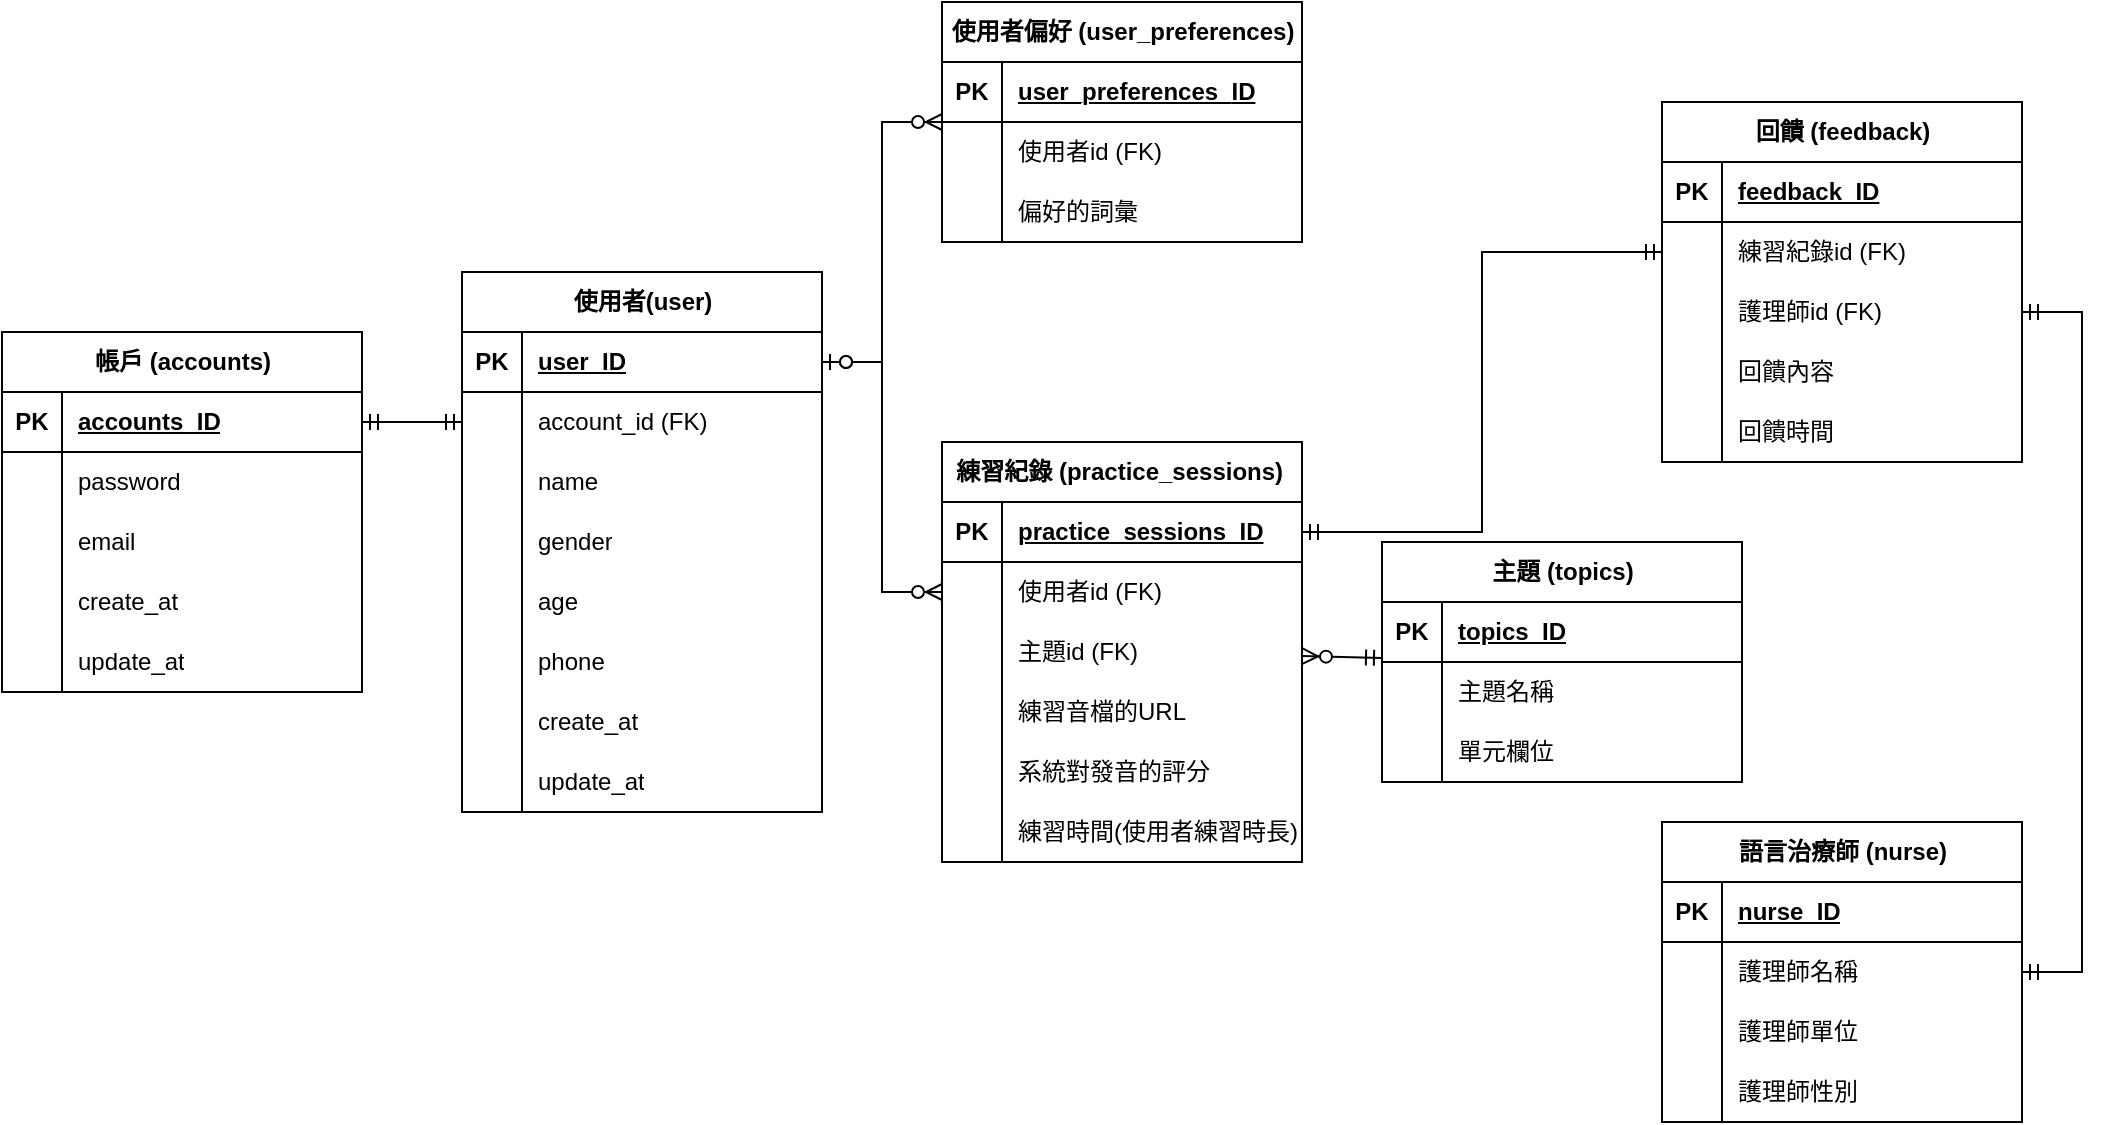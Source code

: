 <mxfile>
    <diagram name="第 1 页" id="xng4-7heC_wi3o0esxaa">
        <mxGraphModel dx="450" dy="719" grid="1" gridSize="10" guides="1" tooltips="1" connect="1" arrows="1" fold="1" page="1" pageScale="1" pageWidth="827" pageHeight="1169" math="0" shadow="0">
            <root>
                <mxCell id="0"/>
                <mxCell id="1" parent="0"/>
                <mxCell id="W5Zy3oNBpx1CfStEJa3C-1" value="&lt;font style=&quot;vertical-align: inherit;&quot;&gt;&lt;font style=&quot;vertical-align: inherit;&quot;&gt;使用者(user)&lt;/font&gt;&lt;/font&gt;" style="shape=table;startSize=30;container=1;collapsible=1;childLayout=tableLayout;fixedRows=1;rowLines=0;fontStyle=1;align=center;resizeLast=1;html=1;" parent="1" vertex="1">
                    <mxGeometry x="300" y="405" width="180" height="270" as="geometry"/>
                </mxCell>
                <mxCell id="W5Zy3oNBpx1CfStEJa3C-2" value="" style="shape=tableRow;horizontal=0;startSize=0;swimlaneHead=0;swimlaneBody=0;fillColor=none;collapsible=0;dropTarget=0;points=[[0,0.5],[1,0.5]];portConstraint=eastwest;top=0;left=0;right=0;bottom=1;" parent="W5Zy3oNBpx1CfStEJa3C-1" vertex="1">
                    <mxGeometry y="30" width="180" height="30" as="geometry"/>
                </mxCell>
                <mxCell id="W5Zy3oNBpx1CfStEJa3C-3" value="PK" style="shape=partialRectangle;connectable=0;fillColor=none;top=0;left=0;bottom=0;right=0;fontStyle=1;overflow=hidden;whiteSpace=wrap;html=1;" parent="W5Zy3oNBpx1CfStEJa3C-2" vertex="1">
                    <mxGeometry width="30" height="30" as="geometry">
                        <mxRectangle width="30" height="30" as="alternateBounds"/>
                    </mxGeometry>
                </mxCell>
                <mxCell id="W5Zy3oNBpx1CfStEJa3C-4" value="user_ID" style="shape=partialRectangle;connectable=0;fillColor=none;top=0;left=0;bottom=0;right=0;align=left;spacingLeft=6;fontStyle=5;overflow=hidden;whiteSpace=wrap;html=1;" parent="W5Zy3oNBpx1CfStEJa3C-2" vertex="1">
                    <mxGeometry x="30" width="150" height="30" as="geometry">
                        <mxRectangle width="150" height="30" as="alternateBounds"/>
                    </mxGeometry>
                </mxCell>
                <mxCell id="W5Zy3oNBpx1CfStEJa3C-11" value="" style="shape=tableRow;horizontal=0;startSize=0;swimlaneHead=0;swimlaneBody=0;fillColor=none;collapsible=0;dropTarget=0;points=[[0,0.5],[1,0.5]];portConstraint=eastwest;top=0;left=0;right=0;bottom=0;" parent="W5Zy3oNBpx1CfStEJa3C-1" vertex="1">
                    <mxGeometry y="60" width="180" height="30" as="geometry"/>
                </mxCell>
                <mxCell id="W5Zy3oNBpx1CfStEJa3C-12" value="" style="shape=partialRectangle;connectable=0;fillColor=none;top=0;left=0;bottom=0;right=0;editable=1;overflow=hidden;whiteSpace=wrap;html=1;" parent="W5Zy3oNBpx1CfStEJa3C-11" vertex="1">
                    <mxGeometry width="30" height="30" as="geometry">
                        <mxRectangle width="30" height="30" as="alternateBounds"/>
                    </mxGeometry>
                </mxCell>
                <mxCell id="W5Zy3oNBpx1CfStEJa3C-13" value="&lt;font style=&quot;vertical-align: inherit;&quot;&gt;&lt;font style=&quot;vertical-align: inherit;&quot;&gt;&lt;font style=&quot;vertical-align: inherit;&quot;&gt;&lt;font style=&quot;vertical-align: inherit;&quot;&gt;&lt;font style=&quot;vertical-align: inherit;&quot;&gt;&lt;font style=&quot;vertical-align: inherit;&quot;&gt;account_id (FK)&lt;/font&gt;&lt;/font&gt;&lt;/font&gt;&lt;/font&gt;&lt;/font&gt;&lt;/font&gt;" style="shape=partialRectangle;connectable=0;fillColor=none;top=0;left=0;bottom=0;right=0;align=left;spacingLeft=6;overflow=hidden;whiteSpace=wrap;html=1;" parent="W5Zy3oNBpx1CfStEJa3C-11" vertex="1">
                    <mxGeometry x="30" width="150" height="30" as="geometry">
                        <mxRectangle width="150" height="30" as="alternateBounds"/>
                    </mxGeometry>
                </mxCell>
                <mxCell id="W5Zy3oNBpx1CfStEJa3C-5" value="" style="shape=tableRow;horizontal=0;startSize=0;swimlaneHead=0;swimlaneBody=0;fillColor=none;collapsible=0;dropTarget=0;points=[[0,0.5],[1,0.5]];portConstraint=eastwest;top=0;left=0;right=0;bottom=0;" parent="W5Zy3oNBpx1CfStEJa3C-1" vertex="1">
                    <mxGeometry y="90" width="180" height="30" as="geometry"/>
                </mxCell>
                <mxCell id="W5Zy3oNBpx1CfStEJa3C-6" value="" style="shape=partialRectangle;connectable=0;fillColor=none;top=0;left=0;bottom=0;right=0;editable=1;overflow=hidden;whiteSpace=wrap;html=1;" parent="W5Zy3oNBpx1CfStEJa3C-5" vertex="1">
                    <mxGeometry width="30" height="30" as="geometry">
                        <mxRectangle width="30" height="30" as="alternateBounds"/>
                    </mxGeometry>
                </mxCell>
                <mxCell id="W5Zy3oNBpx1CfStEJa3C-7" value="&lt;font style=&quot;vertical-align: inherit;&quot;&gt;&lt;font style=&quot;vertical-align: inherit;&quot;&gt;name&lt;/font&gt;&lt;/font&gt;" style="shape=partialRectangle;connectable=0;fillColor=none;top=0;left=0;bottom=0;right=0;align=left;spacingLeft=6;overflow=hidden;whiteSpace=wrap;html=1;" parent="W5Zy3oNBpx1CfStEJa3C-5" vertex="1">
                    <mxGeometry x="30" width="150" height="30" as="geometry">
                        <mxRectangle width="150" height="30" as="alternateBounds"/>
                    </mxGeometry>
                </mxCell>
                <mxCell id="W5Zy3oNBpx1CfStEJa3C-8" value="" style="shape=tableRow;horizontal=0;startSize=0;swimlaneHead=0;swimlaneBody=0;fillColor=none;collapsible=0;dropTarget=0;points=[[0,0.5],[1,0.5]];portConstraint=eastwest;top=0;left=0;right=0;bottom=0;" parent="W5Zy3oNBpx1CfStEJa3C-1" vertex="1">
                    <mxGeometry y="120" width="180" height="30" as="geometry"/>
                </mxCell>
                <mxCell id="W5Zy3oNBpx1CfStEJa3C-9" value="" style="shape=partialRectangle;connectable=0;fillColor=none;top=0;left=0;bottom=0;right=0;editable=1;overflow=hidden;whiteSpace=wrap;html=1;" parent="W5Zy3oNBpx1CfStEJa3C-8" vertex="1">
                    <mxGeometry width="30" height="30" as="geometry">
                        <mxRectangle width="30" height="30" as="alternateBounds"/>
                    </mxGeometry>
                </mxCell>
                <mxCell id="W5Zy3oNBpx1CfStEJa3C-10" value="&lt;font style=&quot;vertical-align: inherit;&quot;&gt;&lt;font style=&quot;vertical-align: inherit;&quot;&gt;&lt;font style=&quot;vertical-align: inherit;&quot;&gt;&lt;font style=&quot;vertical-align: inherit;&quot;&gt;gender&lt;/font&gt;&lt;/font&gt;&lt;/font&gt;&lt;/font&gt;" style="shape=partialRectangle;connectable=0;fillColor=none;top=0;left=0;bottom=0;right=0;align=left;spacingLeft=6;overflow=hidden;whiteSpace=wrap;html=1;" parent="W5Zy3oNBpx1CfStEJa3C-8" vertex="1">
                    <mxGeometry x="30" width="150" height="30" as="geometry">
                        <mxRectangle width="150" height="30" as="alternateBounds"/>
                    </mxGeometry>
                </mxCell>
                <mxCell id="W5Zy3oNBpx1CfStEJa3C-17" value="" style="shape=tableRow;horizontal=0;startSize=0;swimlaneHead=0;swimlaneBody=0;fillColor=none;collapsible=0;dropTarget=0;points=[[0,0.5],[1,0.5]];portConstraint=eastwest;top=0;left=0;right=0;bottom=0;" parent="W5Zy3oNBpx1CfStEJa3C-1" vertex="1">
                    <mxGeometry y="150" width="180" height="30" as="geometry"/>
                </mxCell>
                <mxCell id="W5Zy3oNBpx1CfStEJa3C-18" value="" style="shape=partialRectangle;connectable=0;fillColor=none;top=0;left=0;bottom=0;right=0;editable=1;overflow=hidden;whiteSpace=wrap;html=1;" parent="W5Zy3oNBpx1CfStEJa3C-17" vertex="1">
                    <mxGeometry width="30" height="30" as="geometry">
                        <mxRectangle width="30" height="30" as="alternateBounds"/>
                    </mxGeometry>
                </mxCell>
                <mxCell id="W5Zy3oNBpx1CfStEJa3C-19" value="&lt;font style=&quot;vertical-align: inherit;&quot;&gt;&lt;font style=&quot;vertical-align: inherit;&quot;&gt;age&lt;/font&gt;&lt;/font&gt;" style="shape=partialRectangle;connectable=0;fillColor=none;top=0;left=0;bottom=0;right=0;align=left;spacingLeft=6;overflow=hidden;whiteSpace=wrap;html=1;" parent="W5Zy3oNBpx1CfStEJa3C-17" vertex="1">
                    <mxGeometry x="30" width="150" height="30" as="geometry">
                        <mxRectangle width="150" height="30" as="alternateBounds"/>
                    </mxGeometry>
                </mxCell>
                <mxCell id="W5Zy3oNBpx1CfStEJa3C-14" value="" style="shape=tableRow;horizontal=0;startSize=0;swimlaneHead=0;swimlaneBody=0;fillColor=none;collapsible=0;dropTarget=0;points=[[0,0.5],[1,0.5]];portConstraint=eastwest;top=0;left=0;right=0;bottom=0;" parent="W5Zy3oNBpx1CfStEJa3C-1" vertex="1">
                    <mxGeometry y="180" width="180" height="30" as="geometry"/>
                </mxCell>
                <mxCell id="W5Zy3oNBpx1CfStEJa3C-15" value="" style="shape=partialRectangle;connectable=0;fillColor=none;top=0;left=0;bottom=0;right=0;editable=1;overflow=hidden;whiteSpace=wrap;html=1;" parent="W5Zy3oNBpx1CfStEJa3C-14" vertex="1">
                    <mxGeometry width="30" height="30" as="geometry">
                        <mxRectangle width="30" height="30" as="alternateBounds"/>
                    </mxGeometry>
                </mxCell>
                <mxCell id="W5Zy3oNBpx1CfStEJa3C-16" value="&lt;font style=&quot;vertical-align: inherit;&quot;&gt;&lt;font style=&quot;vertical-align: inherit;&quot;&gt;phone&lt;/font&gt;&lt;/font&gt;" style="shape=partialRectangle;connectable=0;fillColor=none;top=0;left=0;bottom=0;right=0;align=left;spacingLeft=6;overflow=hidden;whiteSpace=wrap;html=1;" parent="W5Zy3oNBpx1CfStEJa3C-14" vertex="1">
                    <mxGeometry x="30" width="150" height="30" as="geometry">
                        <mxRectangle width="150" height="30" as="alternateBounds"/>
                    </mxGeometry>
                </mxCell>
                <mxCell id="W5Zy3oNBpx1CfStEJa3C-55" style="edgeStyle=orthogonalEdgeStyle;rounded=0;orthogonalLoop=1;jettySize=auto;html=1;exitX=1;exitY=0.5;exitDx=0;exitDy=0;" parent="W5Zy3oNBpx1CfStEJa3C-1" source="W5Zy3oNBpx1CfStEJa3C-11" target="W5Zy3oNBpx1CfStEJa3C-11" edge="1">
                    <mxGeometry relative="1" as="geometry"/>
                </mxCell>
                <mxCell id="2" value="" style="shape=tableRow;horizontal=0;startSize=0;swimlaneHead=0;swimlaneBody=0;fillColor=none;collapsible=0;dropTarget=0;points=[[0,0.5],[1,0.5]];portConstraint=eastwest;top=0;left=0;right=0;bottom=0;" vertex="1" parent="W5Zy3oNBpx1CfStEJa3C-1">
                    <mxGeometry y="210" width="180" height="30" as="geometry"/>
                </mxCell>
                <mxCell id="3" value="" style="shape=partialRectangle;connectable=0;fillColor=none;top=0;left=0;bottom=0;right=0;editable=1;overflow=hidden;whiteSpace=wrap;html=1;" vertex="1" parent="2">
                    <mxGeometry width="30" height="30" as="geometry">
                        <mxRectangle width="30" height="30" as="alternateBounds"/>
                    </mxGeometry>
                </mxCell>
                <mxCell id="4" value="&lt;span style=&quot;color: rgb(0, 0, 0);&quot;&gt;create_at&lt;/span&gt;" style="shape=partialRectangle;connectable=0;fillColor=none;top=0;left=0;bottom=0;right=0;align=left;spacingLeft=6;overflow=hidden;whiteSpace=wrap;html=1;" vertex="1" parent="2">
                    <mxGeometry x="30" width="150" height="30" as="geometry">
                        <mxRectangle width="150" height="30" as="alternateBounds"/>
                    </mxGeometry>
                </mxCell>
                <mxCell id="5" value="" style="shape=tableRow;horizontal=0;startSize=0;swimlaneHead=0;swimlaneBody=0;fillColor=none;collapsible=0;dropTarget=0;points=[[0,0.5],[1,0.5]];portConstraint=eastwest;top=0;left=0;right=0;bottom=0;" vertex="1" parent="W5Zy3oNBpx1CfStEJa3C-1">
                    <mxGeometry y="240" width="180" height="30" as="geometry"/>
                </mxCell>
                <mxCell id="6" value="" style="shape=partialRectangle;connectable=0;fillColor=none;top=0;left=0;bottom=0;right=0;editable=1;overflow=hidden;whiteSpace=wrap;html=1;" vertex="1" parent="5">
                    <mxGeometry width="30" height="30" as="geometry">
                        <mxRectangle width="30" height="30" as="alternateBounds"/>
                    </mxGeometry>
                </mxCell>
                <mxCell id="7" value="&lt;span style=&quot;color: rgb(0, 0, 0);&quot;&gt;update_at&lt;/span&gt;" style="shape=partialRectangle;connectable=0;fillColor=none;top=0;left=0;bottom=0;right=0;align=left;spacingLeft=6;overflow=hidden;whiteSpace=wrap;html=1;" vertex="1" parent="5">
                    <mxGeometry x="30" width="150" height="30" as="geometry">
                        <mxRectangle width="150" height="30" as="alternateBounds"/>
                    </mxGeometry>
                </mxCell>
                <mxCell id="W5Zy3oNBpx1CfStEJa3C-36" value="&lt;font style=&quot;vertical-align: inherit;&quot;&gt;&lt;font style=&quot;vertical-align: inherit;&quot;&gt;帳戶 (accounts)&lt;/font&gt;&lt;/font&gt;" style="shape=table;startSize=30;container=1;collapsible=1;childLayout=tableLayout;fixedRows=1;rowLines=0;fontStyle=1;align=center;resizeLast=1;html=1;" parent="1" vertex="1">
                    <mxGeometry x="70" y="435" width="180" height="180" as="geometry"/>
                </mxCell>
                <mxCell id="W5Zy3oNBpx1CfStEJa3C-37" value="" style="shape=tableRow;horizontal=0;startSize=0;swimlaneHead=0;swimlaneBody=0;fillColor=none;collapsible=0;dropTarget=0;points=[[0,0.5],[1,0.5]];portConstraint=eastwest;top=0;left=0;right=0;bottom=1;" parent="W5Zy3oNBpx1CfStEJa3C-36" vertex="1">
                    <mxGeometry y="30" width="180" height="30" as="geometry"/>
                </mxCell>
                <mxCell id="W5Zy3oNBpx1CfStEJa3C-38" value="PK" style="shape=partialRectangle;connectable=0;fillColor=none;top=0;left=0;bottom=0;right=0;fontStyle=1;overflow=hidden;whiteSpace=wrap;html=1;" parent="W5Zy3oNBpx1CfStEJa3C-37" vertex="1">
                    <mxGeometry width="30" height="30" as="geometry">
                        <mxRectangle width="30" height="30" as="alternateBounds"/>
                    </mxGeometry>
                </mxCell>
                <mxCell id="W5Zy3oNBpx1CfStEJa3C-39" value="&lt;font style=&quot;vertical-align: inherit;&quot;&gt;&lt;font style=&quot;vertical-align: inherit;&quot;&gt;accounts_ID&lt;/font&gt;&lt;/font&gt;" style="shape=partialRectangle;connectable=0;fillColor=none;top=0;left=0;bottom=0;right=0;align=left;spacingLeft=6;fontStyle=5;overflow=hidden;whiteSpace=wrap;html=1;" parent="W5Zy3oNBpx1CfStEJa3C-37" vertex="1">
                    <mxGeometry x="30" width="150" height="30" as="geometry">
                        <mxRectangle width="150" height="30" as="alternateBounds"/>
                    </mxGeometry>
                </mxCell>
                <mxCell id="W5Zy3oNBpx1CfStEJa3C-40" value="" style="shape=tableRow;horizontal=0;startSize=0;swimlaneHead=0;swimlaneBody=0;fillColor=none;collapsible=0;dropTarget=0;points=[[0,0.5],[1,0.5]];portConstraint=eastwest;top=0;left=0;right=0;bottom=0;" parent="W5Zy3oNBpx1CfStEJa3C-36" vertex="1">
                    <mxGeometry y="60" width="180" height="30" as="geometry"/>
                </mxCell>
                <mxCell id="W5Zy3oNBpx1CfStEJa3C-41" value="" style="shape=partialRectangle;connectable=0;fillColor=none;top=0;left=0;bottom=0;right=0;editable=1;overflow=hidden;whiteSpace=wrap;html=1;" parent="W5Zy3oNBpx1CfStEJa3C-40" vertex="1">
                    <mxGeometry width="30" height="30" as="geometry">
                        <mxRectangle width="30" height="30" as="alternateBounds"/>
                    </mxGeometry>
                </mxCell>
                <mxCell id="W5Zy3oNBpx1CfStEJa3C-42" value="password" style="shape=partialRectangle;connectable=0;fillColor=none;top=0;left=0;bottom=0;right=0;align=left;spacingLeft=6;overflow=hidden;whiteSpace=wrap;html=1;" parent="W5Zy3oNBpx1CfStEJa3C-40" vertex="1">
                    <mxGeometry x="30" width="150" height="30" as="geometry">
                        <mxRectangle width="150" height="30" as="alternateBounds"/>
                    </mxGeometry>
                </mxCell>
                <mxCell id="W5Zy3oNBpx1CfStEJa3C-43" value="" style="shape=tableRow;horizontal=0;startSize=0;swimlaneHead=0;swimlaneBody=0;fillColor=none;collapsible=0;dropTarget=0;points=[[0,0.5],[1,0.5]];portConstraint=eastwest;top=0;left=0;right=0;bottom=0;" parent="W5Zy3oNBpx1CfStEJa3C-36" vertex="1">
                    <mxGeometry y="90" width="180" height="30" as="geometry"/>
                </mxCell>
                <mxCell id="W5Zy3oNBpx1CfStEJa3C-44" value="" style="shape=partialRectangle;connectable=0;fillColor=none;top=0;left=0;bottom=0;right=0;editable=1;overflow=hidden;whiteSpace=wrap;html=1;" parent="W5Zy3oNBpx1CfStEJa3C-43" vertex="1">
                    <mxGeometry width="30" height="30" as="geometry">
                        <mxRectangle width="30" height="30" as="alternateBounds"/>
                    </mxGeometry>
                </mxCell>
                <mxCell id="W5Zy3oNBpx1CfStEJa3C-45" value="email" style="shape=partialRectangle;connectable=0;fillColor=none;top=0;left=0;bottom=0;right=0;align=left;spacingLeft=6;overflow=hidden;whiteSpace=wrap;html=1;" parent="W5Zy3oNBpx1CfStEJa3C-43" vertex="1">
                    <mxGeometry x="30" width="150" height="30" as="geometry">
                        <mxRectangle width="150" height="30" as="alternateBounds"/>
                    </mxGeometry>
                </mxCell>
                <mxCell id="W5Zy3oNBpx1CfStEJa3C-49" value="" style="shape=tableRow;horizontal=0;startSize=0;swimlaneHead=0;swimlaneBody=0;fillColor=none;collapsible=0;dropTarget=0;points=[[0,0.5],[1,0.5]];portConstraint=eastwest;top=0;left=0;right=0;bottom=0;" parent="W5Zy3oNBpx1CfStEJa3C-36" vertex="1">
                    <mxGeometry y="120" width="180" height="30" as="geometry"/>
                </mxCell>
                <mxCell id="W5Zy3oNBpx1CfStEJa3C-50" value="" style="shape=partialRectangle;connectable=0;fillColor=none;top=0;left=0;bottom=0;right=0;editable=1;overflow=hidden;whiteSpace=wrap;html=1;" parent="W5Zy3oNBpx1CfStEJa3C-49" vertex="1">
                    <mxGeometry width="30" height="30" as="geometry">
                        <mxRectangle width="30" height="30" as="alternateBounds"/>
                    </mxGeometry>
                </mxCell>
                <mxCell id="W5Zy3oNBpx1CfStEJa3C-51" value="create_at" style="shape=partialRectangle;connectable=0;fillColor=none;top=0;left=0;bottom=0;right=0;align=left;spacingLeft=6;overflow=hidden;whiteSpace=wrap;html=1;" parent="W5Zy3oNBpx1CfStEJa3C-49" vertex="1">
                    <mxGeometry x="30" width="150" height="30" as="geometry">
                        <mxRectangle width="150" height="30" as="alternateBounds"/>
                    </mxGeometry>
                </mxCell>
                <mxCell id="W5Zy3oNBpx1CfStEJa3C-46" value="" style="shape=tableRow;horizontal=0;startSize=0;swimlaneHead=0;swimlaneBody=0;fillColor=none;collapsible=0;dropTarget=0;points=[[0,0.5],[1,0.5]];portConstraint=eastwest;top=0;left=0;right=0;bottom=0;" parent="W5Zy3oNBpx1CfStEJa3C-36" vertex="1">
                    <mxGeometry y="150" width="180" height="30" as="geometry"/>
                </mxCell>
                <mxCell id="W5Zy3oNBpx1CfStEJa3C-47" value="" style="shape=partialRectangle;connectable=0;fillColor=none;top=0;left=0;bottom=0;right=0;editable=1;overflow=hidden;whiteSpace=wrap;html=1;" parent="W5Zy3oNBpx1CfStEJa3C-46" vertex="1">
                    <mxGeometry width="30" height="30" as="geometry">
                        <mxRectangle width="30" height="30" as="alternateBounds"/>
                    </mxGeometry>
                </mxCell>
                <mxCell id="W5Zy3oNBpx1CfStEJa3C-48" value="update_at" style="shape=partialRectangle;connectable=0;fillColor=none;top=0;left=0;bottom=0;right=0;align=left;spacingLeft=6;overflow=hidden;whiteSpace=wrap;html=1;" parent="W5Zy3oNBpx1CfStEJa3C-46" vertex="1">
                    <mxGeometry x="30" width="150" height="30" as="geometry">
                        <mxRectangle width="150" height="30" as="alternateBounds"/>
                    </mxGeometry>
                </mxCell>
                <mxCell id="W5Zy3oNBpx1CfStEJa3C-56" value="主題 (topics)" style="shape=table;startSize=30;container=1;collapsible=1;childLayout=tableLayout;fixedRows=1;rowLines=0;fontStyle=1;align=center;resizeLast=1;html=1;" parent="1" vertex="1">
                    <mxGeometry x="760" y="540" width="180" height="120" as="geometry"/>
                </mxCell>
                <mxCell id="W5Zy3oNBpx1CfStEJa3C-57" value="" style="shape=tableRow;horizontal=0;startSize=0;swimlaneHead=0;swimlaneBody=0;fillColor=none;collapsible=0;dropTarget=0;points=[[0,0.5],[1,0.5]];portConstraint=eastwest;top=0;left=0;right=0;bottom=1;" parent="W5Zy3oNBpx1CfStEJa3C-56" vertex="1">
                    <mxGeometry y="30" width="180" height="30" as="geometry"/>
                </mxCell>
                <mxCell id="W5Zy3oNBpx1CfStEJa3C-58" value="PK" style="shape=partialRectangle;connectable=0;fillColor=none;top=0;left=0;bottom=0;right=0;fontStyle=1;overflow=hidden;whiteSpace=wrap;html=1;" parent="W5Zy3oNBpx1CfStEJa3C-57" vertex="1">
                    <mxGeometry width="30" height="30" as="geometry">
                        <mxRectangle width="30" height="30" as="alternateBounds"/>
                    </mxGeometry>
                </mxCell>
                <mxCell id="W5Zy3oNBpx1CfStEJa3C-59" value="topics_&lt;span style=&quot;background-color: transparent; color: light-dark(rgb(0, 0, 0), rgb(255, 255, 255));&quot;&gt;ID&lt;/span&gt;" style="shape=partialRectangle;connectable=0;fillColor=none;top=0;left=0;bottom=0;right=0;align=left;spacingLeft=6;fontStyle=5;overflow=hidden;whiteSpace=wrap;html=1;" parent="W5Zy3oNBpx1CfStEJa3C-57" vertex="1">
                    <mxGeometry x="30" width="150" height="30" as="geometry">
                        <mxRectangle width="150" height="30" as="alternateBounds"/>
                    </mxGeometry>
                </mxCell>
                <mxCell id="W5Zy3oNBpx1CfStEJa3C-60" value="" style="shape=tableRow;horizontal=0;startSize=0;swimlaneHead=0;swimlaneBody=0;fillColor=none;collapsible=0;dropTarget=0;points=[[0,0.5],[1,0.5]];portConstraint=eastwest;top=0;left=0;right=0;bottom=0;" parent="W5Zy3oNBpx1CfStEJa3C-56" vertex="1">
                    <mxGeometry y="60" width="180" height="30" as="geometry"/>
                </mxCell>
                <mxCell id="W5Zy3oNBpx1CfStEJa3C-61" value="" style="shape=partialRectangle;connectable=0;fillColor=none;top=0;left=0;bottom=0;right=0;editable=1;overflow=hidden;whiteSpace=wrap;html=1;" parent="W5Zy3oNBpx1CfStEJa3C-60" vertex="1">
                    <mxGeometry width="30" height="30" as="geometry">
                        <mxRectangle width="30" height="30" as="alternateBounds"/>
                    </mxGeometry>
                </mxCell>
                <mxCell id="W5Zy3oNBpx1CfStEJa3C-62" value="主題名稱" style="shape=partialRectangle;connectable=0;fillColor=none;top=0;left=0;bottom=0;right=0;align=left;spacingLeft=6;overflow=hidden;whiteSpace=wrap;html=1;" parent="W5Zy3oNBpx1CfStEJa3C-60" vertex="1">
                    <mxGeometry x="30" width="150" height="30" as="geometry">
                        <mxRectangle width="150" height="30" as="alternateBounds"/>
                    </mxGeometry>
                </mxCell>
                <mxCell id="W5Zy3oNBpx1CfStEJa3C-63" value="" style="shape=tableRow;horizontal=0;startSize=0;swimlaneHead=0;swimlaneBody=0;fillColor=none;collapsible=0;dropTarget=0;points=[[0,0.5],[1,0.5]];portConstraint=eastwest;top=0;left=0;right=0;bottom=0;" parent="W5Zy3oNBpx1CfStEJa3C-56" vertex="1">
                    <mxGeometry y="90" width="180" height="30" as="geometry"/>
                </mxCell>
                <mxCell id="W5Zy3oNBpx1CfStEJa3C-64" value="" style="shape=partialRectangle;connectable=0;fillColor=none;top=0;left=0;bottom=0;right=0;editable=1;overflow=hidden;whiteSpace=wrap;html=1;" parent="W5Zy3oNBpx1CfStEJa3C-63" vertex="1">
                    <mxGeometry width="30" height="30" as="geometry">
                        <mxRectangle width="30" height="30" as="alternateBounds"/>
                    </mxGeometry>
                </mxCell>
                <mxCell id="W5Zy3oNBpx1CfStEJa3C-65" value="單元欄位" style="shape=partialRectangle;connectable=0;fillColor=none;top=0;left=0;bottom=0;right=0;align=left;spacingLeft=6;overflow=hidden;whiteSpace=wrap;html=1;" parent="W5Zy3oNBpx1CfStEJa3C-63" vertex="1">
                    <mxGeometry x="30" width="150" height="30" as="geometry">
                        <mxRectangle width="150" height="30" as="alternateBounds"/>
                    </mxGeometry>
                </mxCell>
                <mxCell id="W5Zy3oNBpx1CfStEJa3C-69" value="使用者偏好 (user_preferences)" style="shape=table;startSize=30;container=1;collapsible=1;childLayout=tableLayout;fixedRows=1;rowLines=0;fontStyle=1;align=center;resizeLast=1;html=1;" parent="1" vertex="1">
                    <mxGeometry x="540" y="270" width="180" height="120" as="geometry"/>
                </mxCell>
                <mxCell id="W5Zy3oNBpx1CfStEJa3C-70" value="" style="shape=tableRow;horizontal=0;startSize=0;swimlaneHead=0;swimlaneBody=0;fillColor=none;collapsible=0;dropTarget=0;points=[[0,0.5],[1,0.5]];portConstraint=eastwest;top=0;left=0;right=0;bottom=1;" parent="W5Zy3oNBpx1CfStEJa3C-69" vertex="1">
                    <mxGeometry y="30" width="180" height="30" as="geometry"/>
                </mxCell>
                <mxCell id="W5Zy3oNBpx1CfStEJa3C-71" value="PK" style="shape=partialRectangle;connectable=0;fillColor=none;top=0;left=0;bottom=0;right=0;fontStyle=1;overflow=hidden;whiteSpace=wrap;html=1;" parent="W5Zy3oNBpx1CfStEJa3C-70" vertex="1">
                    <mxGeometry width="30" height="30" as="geometry">
                        <mxRectangle width="30" height="30" as="alternateBounds"/>
                    </mxGeometry>
                </mxCell>
                <mxCell id="W5Zy3oNBpx1CfStEJa3C-72" value="user_preferences_&lt;span style=&quot;background-color: transparent; color: light-dark(rgb(0, 0, 0), rgb(255, 255, 255));&quot;&gt;ID&lt;/span&gt;" style="shape=partialRectangle;connectable=0;fillColor=none;top=0;left=0;bottom=0;right=0;align=left;spacingLeft=6;fontStyle=5;overflow=hidden;whiteSpace=wrap;html=1;" parent="W5Zy3oNBpx1CfStEJa3C-70" vertex="1">
                    <mxGeometry x="30" width="150" height="30" as="geometry">
                        <mxRectangle width="150" height="30" as="alternateBounds"/>
                    </mxGeometry>
                </mxCell>
                <mxCell id="W5Zy3oNBpx1CfStEJa3C-73" value="" style="shape=tableRow;horizontal=0;startSize=0;swimlaneHead=0;swimlaneBody=0;fillColor=none;collapsible=0;dropTarget=0;points=[[0,0.5],[1,0.5]];portConstraint=eastwest;top=0;left=0;right=0;bottom=0;" parent="W5Zy3oNBpx1CfStEJa3C-69" vertex="1">
                    <mxGeometry y="60" width="180" height="30" as="geometry"/>
                </mxCell>
                <mxCell id="W5Zy3oNBpx1CfStEJa3C-74" value="" style="shape=partialRectangle;connectable=0;fillColor=none;top=0;left=0;bottom=0;right=0;editable=1;overflow=hidden;whiteSpace=wrap;html=1;" parent="W5Zy3oNBpx1CfStEJa3C-73" vertex="1">
                    <mxGeometry width="30" height="30" as="geometry">
                        <mxRectangle width="30" height="30" as="alternateBounds"/>
                    </mxGeometry>
                </mxCell>
                <mxCell id="W5Zy3oNBpx1CfStEJa3C-75" value="使用者id (FK)" style="shape=partialRectangle;connectable=0;fillColor=none;top=0;left=0;bottom=0;right=0;align=left;spacingLeft=6;overflow=hidden;whiteSpace=wrap;html=1;" parent="W5Zy3oNBpx1CfStEJa3C-73" vertex="1">
                    <mxGeometry x="30" width="150" height="30" as="geometry">
                        <mxRectangle width="150" height="30" as="alternateBounds"/>
                    </mxGeometry>
                </mxCell>
                <mxCell id="W5Zy3oNBpx1CfStEJa3C-76" value="" style="shape=tableRow;horizontal=0;startSize=0;swimlaneHead=0;swimlaneBody=0;fillColor=none;collapsible=0;dropTarget=0;points=[[0,0.5],[1,0.5]];portConstraint=eastwest;top=0;left=0;right=0;bottom=0;" parent="W5Zy3oNBpx1CfStEJa3C-69" vertex="1">
                    <mxGeometry y="90" width="180" height="30" as="geometry"/>
                </mxCell>
                <mxCell id="W5Zy3oNBpx1CfStEJa3C-77" value="" style="shape=partialRectangle;connectable=0;fillColor=none;top=0;left=0;bottom=0;right=0;editable=1;overflow=hidden;whiteSpace=wrap;html=1;" parent="W5Zy3oNBpx1CfStEJa3C-76" vertex="1">
                    <mxGeometry width="30" height="30" as="geometry">
                        <mxRectangle width="30" height="30" as="alternateBounds"/>
                    </mxGeometry>
                </mxCell>
                <mxCell id="W5Zy3oNBpx1CfStEJa3C-78" value="偏好的詞彙" style="shape=partialRectangle;connectable=0;fillColor=none;top=0;left=0;bottom=0;right=0;align=left;spacingLeft=6;overflow=hidden;whiteSpace=wrap;html=1;" parent="W5Zy3oNBpx1CfStEJa3C-76" vertex="1">
                    <mxGeometry x="30" width="150" height="30" as="geometry">
                        <mxRectangle width="150" height="30" as="alternateBounds"/>
                    </mxGeometry>
                </mxCell>
                <mxCell id="W5Zy3oNBpx1CfStEJa3C-82" value="練習紀錄 (practice_sessions)&amp;nbsp;" style="shape=table;startSize=30;container=1;collapsible=1;childLayout=tableLayout;fixedRows=1;rowLines=0;fontStyle=1;align=center;resizeLast=1;html=1;" parent="1" vertex="1">
                    <mxGeometry x="540" y="490" width="180" height="210" as="geometry"/>
                </mxCell>
                <mxCell id="W5Zy3oNBpx1CfStEJa3C-83" value="" style="shape=tableRow;horizontal=0;startSize=0;swimlaneHead=0;swimlaneBody=0;fillColor=none;collapsible=0;dropTarget=0;points=[[0,0.5],[1,0.5]];portConstraint=eastwest;top=0;left=0;right=0;bottom=1;" parent="W5Zy3oNBpx1CfStEJa3C-82" vertex="1">
                    <mxGeometry y="30" width="180" height="30" as="geometry"/>
                </mxCell>
                <mxCell id="W5Zy3oNBpx1CfStEJa3C-84" value="PK" style="shape=partialRectangle;connectable=0;fillColor=none;top=0;left=0;bottom=0;right=0;fontStyle=1;overflow=hidden;whiteSpace=wrap;html=1;" parent="W5Zy3oNBpx1CfStEJa3C-83" vertex="1">
                    <mxGeometry width="30" height="30" as="geometry">
                        <mxRectangle width="30" height="30" as="alternateBounds"/>
                    </mxGeometry>
                </mxCell>
                <mxCell id="W5Zy3oNBpx1CfStEJa3C-85" value="practice_sessions_ID" style="shape=partialRectangle;connectable=0;fillColor=none;top=0;left=0;bottom=0;right=0;align=left;spacingLeft=6;fontStyle=5;overflow=hidden;whiteSpace=wrap;html=1;" parent="W5Zy3oNBpx1CfStEJa3C-83" vertex="1">
                    <mxGeometry x="30" width="150" height="30" as="geometry">
                        <mxRectangle width="150" height="30" as="alternateBounds"/>
                    </mxGeometry>
                </mxCell>
                <mxCell id="W5Zy3oNBpx1CfStEJa3C-86" value="" style="shape=tableRow;horizontal=0;startSize=0;swimlaneHead=0;swimlaneBody=0;fillColor=none;collapsible=0;dropTarget=0;points=[[0,0.5],[1,0.5]];portConstraint=eastwest;top=0;left=0;right=0;bottom=0;" parent="W5Zy3oNBpx1CfStEJa3C-82" vertex="1">
                    <mxGeometry y="60" width="180" height="30" as="geometry"/>
                </mxCell>
                <mxCell id="W5Zy3oNBpx1CfStEJa3C-87" value="" style="shape=partialRectangle;connectable=0;fillColor=none;top=0;left=0;bottom=0;right=0;editable=1;overflow=hidden;whiteSpace=wrap;html=1;" parent="W5Zy3oNBpx1CfStEJa3C-86" vertex="1">
                    <mxGeometry width="30" height="30" as="geometry">
                        <mxRectangle width="30" height="30" as="alternateBounds"/>
                    </mxGeometry>
                </mxCell>
                <mxCell id="W5Zy3oNBpx1CfStEJa3C-88" value="使用者id (FK)" style="shape=partialRectangle;connectable=0;fillColor=none;top=0;left=0;bottom=0;right=0;align=left;spacingLeft=6;overflow=hidden;whiteSpace=wrap;html=1;" parent="W5Zy3oNBpx1CfStEJa3C-86" vertex="1">
                    <mxGeometry x="30" width="150" height="30" as="geometry">
                        <mxRectangle width="150" height="30" as="alternateBounds"/>
                    </mxGeometry>
                </mxCell>
                <mxCell id="6vIWUDH3fyMiIDKLVmw7-24" value="" style="shape=tableRow;horizontal=0;startSize=0;swimlaneHead=0;swimlaneBody=0;fillColor=none;collapsible=0;dropTarget=0;points=[[0,0.5],[1,0.5]];portConstraint=eastwest;top=0;left=0;right=0;bottom=0;" parent="W5Zy3oNBpx1CfStEJa3C-82" vertex="1">
                    <mxGeometry y="90" width="180" height="30" as="geometry"/>
                </mxCell>
                <mxCell id="6vIWUDH3fyMiIDKLVmw7-25" value="" style="shape=partialRectangle;connectable=0;fillColor=none;top=0;left=0;bottom=0;right=0;editable=1;overflow=hidden;whiteSpace=wrap;html=1;" parent="6vIWUDH3fyMiIDKLVmw7-24" vertex="1">
                    <mxGeometry width="30" height="30" as="geometry">
                        <mxRectangle width="30" height="30" as="alternateBounds"/>
                    </mxGeometry>
                </mxCell>
                <mxCell id="6vIWUDH3fyMiIDKLVmw7-26" value="主題id (FK)" style="shape=partialRectangle;connectable=0;fillColor=none;top=0;left=0;bottom=0;right=0;align=left;spacingLeft=6;overflow=hidden;whiteSpace=wrap;html=1;" parent="6vIWUDH3fyMiIDKLVmw7-24" vertex="1">
                    <mxGeometry x="30" width="150" height="30" as="geometry">
                        <mxRectangle width="150" height="30" as="alternateBounds"/>
                    </mxGeometry>
                </mxCell>
                <mxCell id="W5Zy3oNBpx1CfStEJa3C-95" value="" style="shape=tableRow;horizontal=0;startSize=0;swimlaneHead=0;swimlaneBody=0;fillColor=none;collapsible=0;dropTarget=0;points=[[0,0.5],[1,0.5]];portConstraint=eastwest;top=0;left=0;right=0;bottom=0;" parent="W5Zy3oNBpx1CfStEJa3C-82" vertex="1">
                    <mxGeometry y="120" width="180" height="30" as="geometry"/>
                </mxCell>
                <mxCell id="W5Zy3oNBpx1CfStEJa3C-96" value="" style="shape=partialRectangle;connectable=0;fillColor=none;top=0;left=0;bottom=0;right=0;editable=1;overflow=hidden;whiteSpace=wrap;html=1;" parent="W5Zy3oNBpx1CfStEJa3C-95" vertex="1">
                    <mxGeometry width="30" height="30" as="geometry">
                        <mxRectangle width="30" height="30" as="alternateBounds"/>
                    </mxGeometry>
                </mxCell>
                <mxCell id="W5Zy3oNBpx1CfStEJa3C-97" value="練習音檔的URL" style="shape=partialRectangle;connectable=0;fillColor=none;top=0;left=0;bottom=0;right=0;align=left;spacingLeft=6;overflow=hidden;whiteSpace=wrap;html=1;" parent="W5Zy3oNBpx1CfStEJa3C-95" vertex="1">
                    <mxGeometry x="30" width="150" height="30" as="geometry">
                        <mxRectangle width="150" height="30" as="alternateBounds"/>
                    </mxGeometry>
                </mxCell>
                <mxCell id="W5Zy3oNBpx1CfStEJa3C-98" value="" style="shape=tableRow;horizontal=0;startSize=0;swimlaneHead=0;swimlaneBody=0;fillColor=none;collapsible=0;dropTarget=0;points=[[0,0.5],[1,0.5]];portConstraint=eastwest;top=0;left=0;right=0;bottom=0;" parent="W5Zy3oNBpx1CfStEJa3C-82" vertex="1">
                    <mxGeometry y="150" width="180" height="30" as="geometry"/>
                </mxCell>
                <mxCell id="W5Zy3oNBpx1CfStEJa3C-99" value="" style="shape=partialRectangle;connectable=0;fillColor=none;top=0;left=0;bottom=0;right=0;editable=1;overflow=hidden;whiteSpace=wrap;html=1;" parent="W5Zy3oNBpx1CfStEJa3C-98" vertex="1">
                    <mxGeometry width="30" height="30" as="geometry">
                        <mxRectangle width="30" height="30" as="alternateBounds"/>
                    </mxGeometry>
                </mxCell>
                <mxCell id="W5Zy3oNBpx1CfStEJa3C-100" value="系統對發音的評分" style="shape=partialRectangle;connectable=0;fillColor=none;top=0;left=0;bottom=0;right=0;align=left;spacingLeft=6;overflow=hidden;whiteSpace=wrap;html=1;" parent="W5Zy3oNBpx1CfStEJa3C-98" vertex="1">
                    <mxGeometry x="30" width="150" height="30" as="geometry">
                        <mxRectangle width="150" height="30" as="alternateBounds"/>
                    </mxGeometry>
                </mxCell>
                <mxCell id="W5Zy3oNBpx1CfStEJa3C-92" value="" style="shape=tableRow;horizontal=0;startSize=0;swimlaneHead=0;swimlaneBody=0;fillColor=none;collapsible=0;dropTarget=0;points=[[0,0.5],[1,0.5]];portConstraint=eastwest;top=0;left=0;right=0;bottom=0;" parent="W5Zy3oNBpx1CfStEJa3C-82" vertex="1">
                    <mxGeometry y="180" width="180" height="30" as="geometry"/>
                </mxCell>
                <mxCell id="W5Zy3oNBpx1CfStEJa3C-93" value="" style="shape=partialRectangle;connectable=0;fillColor=none;top=0;left=0;bottom=0;right=0;editable=1;overflow=hidden;whiteSpace=wrap;html=1;" parent="W5Zy3oNBpx1CfStEJa3C-92" vertex="1">
                    <mxGeometry width="30" height="30" as="geometry">
                        <mxRectangle width="30" height="30" as="alternateBounds"/>
                    </mxGeometry>
                </mxCell>
                <mxCell id="W5Zy3oNBpx1CfStEJa3C-94" value="練習時間(使用者練習時長)" style="shape=partialRectangle;connectable=0;fillColor=none;top=0;left=0;bottom=0;right=0;align=left;spacingLeft=6;overflow=hidden;whiteSpace=wrap;html=1;" parent="W5Zy3oNBpx1CfStEJa3C-92" vertex="1">
                    <mxGeometry x="30" width="150" height="30" as="geometry">
                        <mxRectangle width="150" height="30" as="alternateBounds"/>
                    </mxGeometry>
                </mxCell>
                <mxCell id="W5Zy3oNBpx1CfStEJa3C-101" value="" style="fontSize=12;html=1;endArrow=ERmandOne;startArrow=ERmandOne;rounded=0;exitX=1;exitY=0.5;exitDx=0;exitDy=0;" parent="1" source="W5Zy3oNBpx1CfStEJa3C-37" target="W5Zy3oNBpx1CfStEJa3C-11" edge="1">
                    <mxGeometry width="100" height="100" relative="1" as="geometry">
                        <mxPoint x="370" y="675" as="sourcePoint"/>
                        <mxPoint x="340" y="430" as="targetPoint"/>
                    </mxGeometry>
                </mxCell>
                <mxCell id="W5Zy3oNBpx1CfStEJa3C-102" value="" style="edgeStyle=entityRelationEdgeStyle;fontSize=12;html=1;endArrow=ERzeroToMany;startArrow=ERzeroToOne;rounded=0;" parent="1" source="W5Zy3oNBpx1CfStEJa3C-2" target="W5Zy3oNBpx1CfStEJa3C-69" edge="1">
                    <mxGeometry width="100" height="100" relative="1" as="geometry">
                        <mxPoint x="480" y="710" as="sourcePoint"/>
                        <mxPoint x="580" y="610" as="targetPoint"/>
                    </mxGeometry>
                </mxCell>
                <mxCell id="W5Zy3oNBpx1CfStEJa3C-104" value="" style="edgeStyle=entityRelationEdgeStyle;fontSize=12;html=1;endArrow=ERzeroToMany;startArrow=ERzeroToOne;rounded=0;" parent="1" source="W5Zy3oNBpx1CfStEJa3C-2" target="W5Zy3oNBpx1CfStEJa3C-86" edge="1">
                    <mxGeometry width="100" height="100" relative="1" as="geometry">
                        <mxPoint x="480" y="460" as="sourcePoint"/>
                        <mxPoint x="540" y="670" as="targetPoint"/>
                        <Array as="points">
                            <mxPoint x="480" y="530"/>
                        </Array>
                    </mxGeometry>
                </mxCell>
                <mxCell id="W5Zy3oNBpx1CfStEJa3C-105" value="回饋 (feedback)" style="shape=table;startSize=30;container=1;collapsible=1;childLayout=tableLayout;fixedRows=1;rowLines=0;fontStyle=1;align=center;resizeLast=1;html=1;" parent="1" vertex="1">
                    <mxGeometry x="900" y="320" width="180" height="180" as="geometry"/>
                </mxCell>
                <mxCell id="W5Zy3oNBpx1CfStEJa3C-106" value="" style="shape=tableRow;horizontal=0;startSize=0;swimlaneHead=0;swimlaneBody=0;fillColor=none;collapsible=0;dropTarget=0;points=[[0,0.5],[1,0.5]];portConstraint=eastwest;top=0;left=0;right=0;bottom=1;" parent="W5Zy3oNBpx1CfStEJa3C-105" vertex="1">
                    <mxGeometry y="30" width="180" height="30" as="geometry"/>
                </mxCell>
                <mxCell id="W5Zy3oNBpx1CfStEJa3C-107" value="PK" style="shape=partialRectangle;connectable=0;fillColor=none;top=0;left=0;bottom=0;right=0;fontStyle=1;overflow=hidden;whiteSpace=wrap;html=1;" parent="W5Zy3oNBpx1CfStEJa3C-106" vertex="1">
                    <mxGeometry width="30" height="30" as="geometry">
                        <mxRectangle width="30" height="30" as="alternateBounds"/>
                    </mxGeometry>
                </mxCell>
                <mxCell id="W5Zy3oNBpx1CfStEJa3C-108" value="feedback_ID" style="shape=partialRectangle;connectable=0;fillColor=none;top=0;left=0;bottom=0;right=0;align=left;spacingLeft=6;fontStyle=5;overflow=hidden;whiteSpace=wrap;html=1;" parent="W5Zy3oNBpx1CfStEJa3C-106" vertex="1">
                    <mxGeometry x="30" width="150" height="30" as="geometry">
                        <mxRectangle width="150" height="30" as="alternateBounds"/>
                    </mxGeometry>
                </mxCell>
                <mxCell id="W5Zy3oNBpx1CfStEJa3C-109" value="" style="shape=tableRow;horizontal=0;startSize=0;swimlaneHead=0;swimlaneBody=0;fillColor=none;collapsible=0;dropTarget=0;points=[[0,0.5],[1,0.5]];portConstraint=eastwest;top=0;left=0;right=0;bottom=0;" parent="W5Zy3oNBpx1CfStEJa3C-105" vertex="1">
                    <mxGeometry y="60" width="180" height="30" as="geometry"/>
                </mxCell>
                <mxCell id="W5Zy3oNBpx1CfStEJa3C-110" value="" style="shape=partialRectangle;connectable=0;fillColor=none;top=0;left=0;bottom=0;right=0;editable=1;overflow=hidden;whiteSpace=wrap;html=1;" parent="W5Zy3oNBpx1CfStEJa3C-109" vertex="1">
                    <mxGeometry width="30" height="30" as="geometry">
                        <mxRectangle width="30" height="30" as="alternateBounds"/>
                    </mxGeometry>
                </mxCell>
                <mxCell id="W5Zy3oNBpx1CfStEJa3C-111" value="練習紀錄id (FK)" style="shape=partialRectangle;connectable=0;fillColor=none;top=0;left=0;bottom=0;right=0;align=left;spacingLeft=6;overflow=hidden;whiteSpace=wrap;html=1;" parent="W5Zy3oNBpx1CfStEJa3C-109" vertex="1">
                    <mxGeometry x="30" width="150" height="30" as="geometry">
                        <mxRectangle width="150" height="30" as="alternateBounds"/>
                    </mxGeometry>
                </mxCell>
                <mxCell id="W5Zy3oNBpx1CfStEJa3C-112" value="" style="shape=tableRow;horizontal=0;startSize=0;swimlaneHead=0;swimlaneBody=0;fillColor=none;collapsible=0;dropTarget=0;points=[[0,0.5],[1,0.5]];portConstraint=eastwest;top=0;left=0;right=0;bottom=0;" parent="W5Zy3oNBpx1CfStEJa3C-105" vertex="1">
                    <mxGeometry y="90" width="180" height="30" as="geometry"/>
                </mxCell>
                <mxCell id="W5Zy3oNBpx1CfStEJa3C-113" value="" style="shape=partialRectangle;connectable=0;fillColor=none;top=0;left=0;bottom=0;right=0;editable=1;overflow=hidden;whiteSpace=wrap;html=1;" parent="W5Zy3oNBpx1CfStEJa3C-112" vertex="1">
                    <mxGeometry width="30" height="30" as="geometry">
                        <mxRectangle width="30" height="30" as="alternateBounds"/>
                    </mxGeometry>
                </mxCell>
                <mxCell id="W5Zy3oNBpx1CfStEJa3C-114" value="護理師id (FK)" style="shape=partialRectangle;connectable=0;fillColor=none;top=0;left=0;bottom=0;right=0;align=left;spacingLeft=6;overflow=hidden;whiteSpace=wrap;html=1;" parent="W5Zy3oNBpx1CfStEJa3C-112" vertex="1">
                    <mxGeometry x="30" width="150" height="30" as="geometry">
                        <mxRectangle width="150" height="30" as="alternateBounds"/>
                    </mxGeometry>
                </mxCell>
                <mxCell id="W5Zy3oNBpx1CfStEJa3C-118" value="" style="shape=tableRow;horizontal=0;startSize=0;swimlaneHead=0;swimlaneBody=0;fillColor=none;collapsible=0;dropTarget=0;points=[[0,0.5],[1,0.5]];portConstraint=eastwest;top=0;left=0;right=0;bottom=0;" parent="W5Zy3oNBpx1CfStEJa3C-105" vertex="1">
                    <mxGeometry y="120" width="180" height="30" as="geometry"/>
                </mxCell>
                <mxCell id="W5Zy3oNBpx1CfStEJa3C-119" value="" style="shape=partialRectangle;connectable=0;fillColor=none;top=0;left=0;bottom=0;right=0;editable=1;overflow=hidden;whiteSpace=wrap;html=1;" parent="W5Zy3oNBpx1CfStEJa3C-118" vertex="1">
                    <mxGeometry width="30" height="30" as="geometry">
                        <mxRectangle width="30" height="30" as="alternateBounds"/>
                    </mxGeometry>
                </mxCell>
                <mxCell id="W5Zy3oNBpx1CfStEJa3C-120" value="回饋內容" style="shape=partialRectangle;connectable=0;fillColor=none;top=0;left=0;bottom=0;right=0;align=left;spacingLeft=6;overflow=hidden;whiteSpace=wrap;html=1;" parent="W5Zy3oNBpx1CfStEJa3C-118" vertex="1">
                    <mxGeometry x="30" width="150" height="30" as="geometry">
                        <mxRectangle width="150" height="30" as="alternateBounds"/>
                    </mxGeometry>
                </mxCell>
                <mxCell id="W5Zy3oNBpx1CfStEJa3C-115" value="" style="shape=tableRow;horizontal=0;startSize=0;swimlaneHead=0;swimlaneBody=0;fillColor=none;collapsible=0;dropTarget=0;points=[[0,0.5],[1,0.5]];portConstraint=eastwest;top=0;left=0;right=0;bottom=0;" parent="W5Zy3oNBpx1CfStEJa3C-105" vertex="1">
                    <mxGeometry y="150" width="180" height="30" as="geometry"/>
                </mxCell>
                <mxCell id="W5Zy3oNBpx1CfStEJa3C-116" value="" style="shape=partialRectangle;connectable=0;fillColor=none;top=0;left=0;bottom=0;right=0;editable=1;overflow=hidden;whiteSpace=wrap;html=1;" parent="W5Zy3oNBpx1CfStEJa3C-115" vertex="1">
                    <mxGeometry width="30" height="30" as="geometry">
                        <mxRectangle width="30" height="30" as="alternateBounds"/>
                    </mxGeometry>
                </mxCell>
                <mxCell id="W5Zy3oNBpx1CfStEJa3C-117" value="回饋時間" style="shape=partialRectangle;connectable=0;fillColor=none;top=0;left=0;bottom=0;right=0;align=left;spacingLeft=6;overflow=hidden;whiteSpace=wrap;html=1;" parent="W5Zy3oNBpx1CfStEJa3C-115" vertex="1">
                    <mxGeometry x="30" width="150" height="30" as="geometry">
                        <mxRectangle width="150" height="30" as="alternateBounds"/>
                    </mxGeometry>
                </mxCell>
                <mxCell id="W5Zy3oNBpx1CfStEJa3C-125" value="" style="fontSize=12;html=1;endArrow=ERzeroToMany;startArrow=ERmandOne;rounded=0;strokeColor=default;" parent="1" source="W5Zy3oNBpx1CfStEJa3C-56" target="6vIWUDH3fyMiIDKLVmw7-24" edge="1">
                    <mxGeometry width="100" height="100" relative="1" as="geometry">
                        <mxPoint x="780" y="920" as="sourcePoint"/>
                        <mxPoint x="540" y="690" as="targetPoint"/>
                    </mxGeometry>
                </mxCell>
                <mxCell id="6vIWUDH3fyMiIDKLVmw7-1" value="語言治療師 (nurse)" style="shape=table;startSize=30;container=1;collapsible=1;childLayout=tableLayout;fixedRows=1;rowLines=0;fontStyle=1;align=center;resizeLast=1;html=1;" parent="1" vertex="1">
                    <mxGeometry x="900" y="680" width="180" height="150" as="geometry"/>
                </mxCell>
                <mxCell id="6vIWUDH3fyMiIDKLVmw7-2" value="" style="shape=tableRow;horizontal=0;startSize=0;swimlaneHead=0;swimlaneBody=0;fillColor=none;collapsible=0;dropTarget=0;points=[[0,0.5],[1,0.5]];portConstraint=eastwest;top=0;left=0;right=0;bottom=1;" parent="6vIWUDH3fyMiIDKLVmw7-1" vertex="1">
                    <mxGeometry y="30" width="180" height="30" as="geometry"/>
                </mxCell>
                <mxCell id="6vIWUDH3fyMiIDKLVmw7-3" value="PK" style="shape=partialRectangle;connectable=0;fillColor=none;top=0;left=0;bottom=0;right=0;fontStyle=1;overflow=hidden;whiteSpace=wrap;html=1;" parent="6vIWUDH3fyMiIDKLVmw7-2" vertex="1">
                    <mxGeometry width="30" height="30" as="geometry">
                        <mxRectangle width="30" height="30" as="alternateBounds"/>
                    </mxGeometry>
                </mxCell>
                <mxCell id="6vIWUDH3fyMiIDKLVmw7-4" value="nurse_ID" style="shape=partialRectangle;connectable=0;fillColor=none;top=0;left=0;bottom=0;right=0;align=left;spacingLeft=6;fontStyle=5;overflow=hidden;whiteSpace=wrap;html=1;" parent="6vIWUDH3fyMiIDKLVmw7-2" vertex="1">
                    <mxGeometry x="30" width="150" height="30" as="geometry">
                        <mxRectangle width="150" height="30" as="alternateBounds"/>
                    </mxGeometry>
                </mxCell>
                <mxCell id="6vIWUDH3fyMiIDKLVmw7-14" value="" style="shape=tableRow;horizontal=0;startSize=0;swimlaneHead=0;swimlaneBody=0;fillColor=none;collapsible=0;dropTarget=0;points=[[0,0.5],[1,0.5]];portConstraint=eastwest;top=0;left=0;right=0;bottom=0;" parent="6vIWUDH3fyMiIDKLVmw7-1" vertex="1">
                    <mxGeometry y="60" width="180" height="30" as="geometry"/>
                </mxCell>
                <mxCell id="6vIWUDH3fyMiIDKLVmw7-15" value="" style="shape=partialRectangle;connectable=0;fillColor=none;top=0;left=0;bottom=0;right=0;editable=1;overflow=hidden;whiteSpace=wrap;html=1;" parent="6vIWUDH3fyMiIDKLVmw7-14" vertex="1">
                    <mxGeometry width="30" height="30" as="geometry">
                        <mxRectangle width="30" height="30" as="alternateBounds"/>
                    </mxGeometry>
                </mxCell>
                <mxCell id="6vIWUDH3fyMiIDKLVmw7-16" value="護理師名稱" style="shape=partialRectangle;connectable=0;fillColor=none;top=0;left=0;bottom=0;right=0;align=left;spacingLeft=6;overflow=hidden;whiteSpace=wrap;html=1;" parent="6vIWUDH3fyMiIDKLVmw7-14" vertex="1">
                    <mxGeometry x="30" width="150" height="30" as="geometry">
                        <mxRectangle width="150" height="30" as="alternateBounds"/>
                    </mxGeometry>
                </mxCell>
                <mxCell id="6vIWUDH3fyMiIDKLVmw7-17" value="" style="shape=tableRow;horizontal=0;startSize=0;swimlaneHead=0;swimlaneBody=0;fillColor=none;collapsible=0;dropTarget=0;points=[[0,0.5],[1,0.5]];portConstraint=eastwest;top=0;left=0;right=0;bottom=0;" parent="6vIWUDH3fyMiIDKLVmw7-1" vertex="1">
                    <mxGeometry y="90" width="180" height="30" as="geometry"/>
                </mxCell>
                <mxCell id="6vIWUDH3fyMiIDKLVmw7-18" value="" style="shape=partialRectangle;connectable=0;fillColor=none;top=0;left=0;bottom=0;right=0;editable=1;overflow=hidden;whiteSpace=wrap;html=1;" parent="6vIWUDH3fyMiIDKLVmw7-17" vertex="1">
                    <mxGeometry width="30" height="30" as="geometry">
                        <mxRectangle width="30" height="30" as="alternateBounds"/>
                    </mxGeometry>
                </mxCell>
                <mxCell id="6vIWUDH3fyMiIDKLVmw7-19" value="護理師單位" style="shape=partialRectangle;connectable=0;fillColor=none;top=0;left=0;bottom=0;right=0;align=left;spacingLeft=6;overflow=hidden;whiteSpace=wrap;html=1;" parent="6vIWUDH3fyMiIDKLVmw7-17" vertex="1">
                    <mxGeometry x="30" width="150" height="30" as="geometry">
                        <mxRectangle width="150" height="30" as="alternateBounds"/>
                    </mxGeometry>
                </mxCell>
                <mxCell id="6vIWUDH3fyMiIDKLVmw7-11" value="" style="shape=tableRow;horizontal=0;startSize=0;swimlaneHead=0;swimlaneBody=0;fillColor=none;collapsible=0;dropTarget=0;points=[[0,0.5],[1,0.5]];portConstraint=eastwest;top=0;left=0;right=0;bottom=0;" parent="6vIWUDH3fyMiIDKLVmw7-1" vertex="1">
                    <mxGeometry y="120" width="180" height="30" as="geometry"/>
                </mxCell>
                <mxCell id="6vIWUDH3fyMiIDKLVmw7-12" value="" style="shape=partialRectangle;connectable=0;fillColor=none;top=0;left=0;bottom=0;right=0;editable=1;overflow=hidden;whiteSpace=wrap;html=1;" parent="6vIWUDH3fyMiIDKLVmw7-11" vertex="1">
                    <mxGeometry width="30" height="30" as="geometry">
                        <mxRectangle width="30" height="30" as="alternateBounds"/>
                    </mxGeometry>
                </mxCell>
                <mxCell id="6vIWUDH3fyMiIDKLVmw7-13" value="護理師性別" style="shape=partialRectangle;connectable=0;fillColor=none;top=0;left=0;bottom=0;right=0;align=left;spacingLeft=6;overflow=hidden;whiteSpace=wrap;html=1;" parent="6vIWUDH3fyMiIDKLVmw7-11" vertex="1">
                    <mxGeometry x="30" width="150" height="30" as="geometry">
                        <mxRectangle width="150" height="30" as="alternateBounds"/>
                    </mxGeometry>
                </mxCell>
                <mxCell id="n1LLPPj5jXVHnqEy9gMQ-2" value="" style="fontSize=12;html=1;endArrow=ERmandOne;startArrow=ERmandOne;rounded=0;entryX=0;entryY=0.5;entryDx=0;entryDy=0;exitX=1;exitY=0.5;exitDx=0;exitDy=0;edgeStyle=orthogonalEdgeStyle;" parent="1" source="W5Zy3oNBpx1CfStEJa3C-83" target="W5Zy3oNBpx1CfStEJa3C-109" edge="1">
                    <mxGeometry width="100" height="100" relative="1" as="geometry">
                        <mxPoint x="570" y="700" as="sourcePoint"/>
                        <mxPoint x="670" y="600" as="targetPoint"/>
                        <Array as="points">
                            <mxPoint x="810" y="535"/>
                            <mxPoint x="810" y="395"/>
                        </Array>
                    </mxGeometry>
                </mxCell>
                <mxCell id="OVudxTBzRbObNdz9Anmu-1" value="" style="edgeStyle=entityRelationEdgeStyle;fontSize=12;html=1;endArrow=ERmandOne;startArrow=ERmandOne;rounded=0;entryX=1;entryY=0.5;entryDx=0;entryDy=0;" parent="1" source="6vIWUDH3fyMiIDKLVmw7-1" target="W5Zy3oNBpx1CfStEJa3C-112" edge="1">
                    <mxGeometry width="100" height="100" relative="1" as="geometry">
                        <mxPoint x="590" y="610" as="sourcePoint"/>
                        <mxPoint x="690" y="510" as="targetPoint"/>
                    </mxGeometry>
                </mxCell>
            </root>
        </mxGraphModel>
    </diagram>
</mxfile>